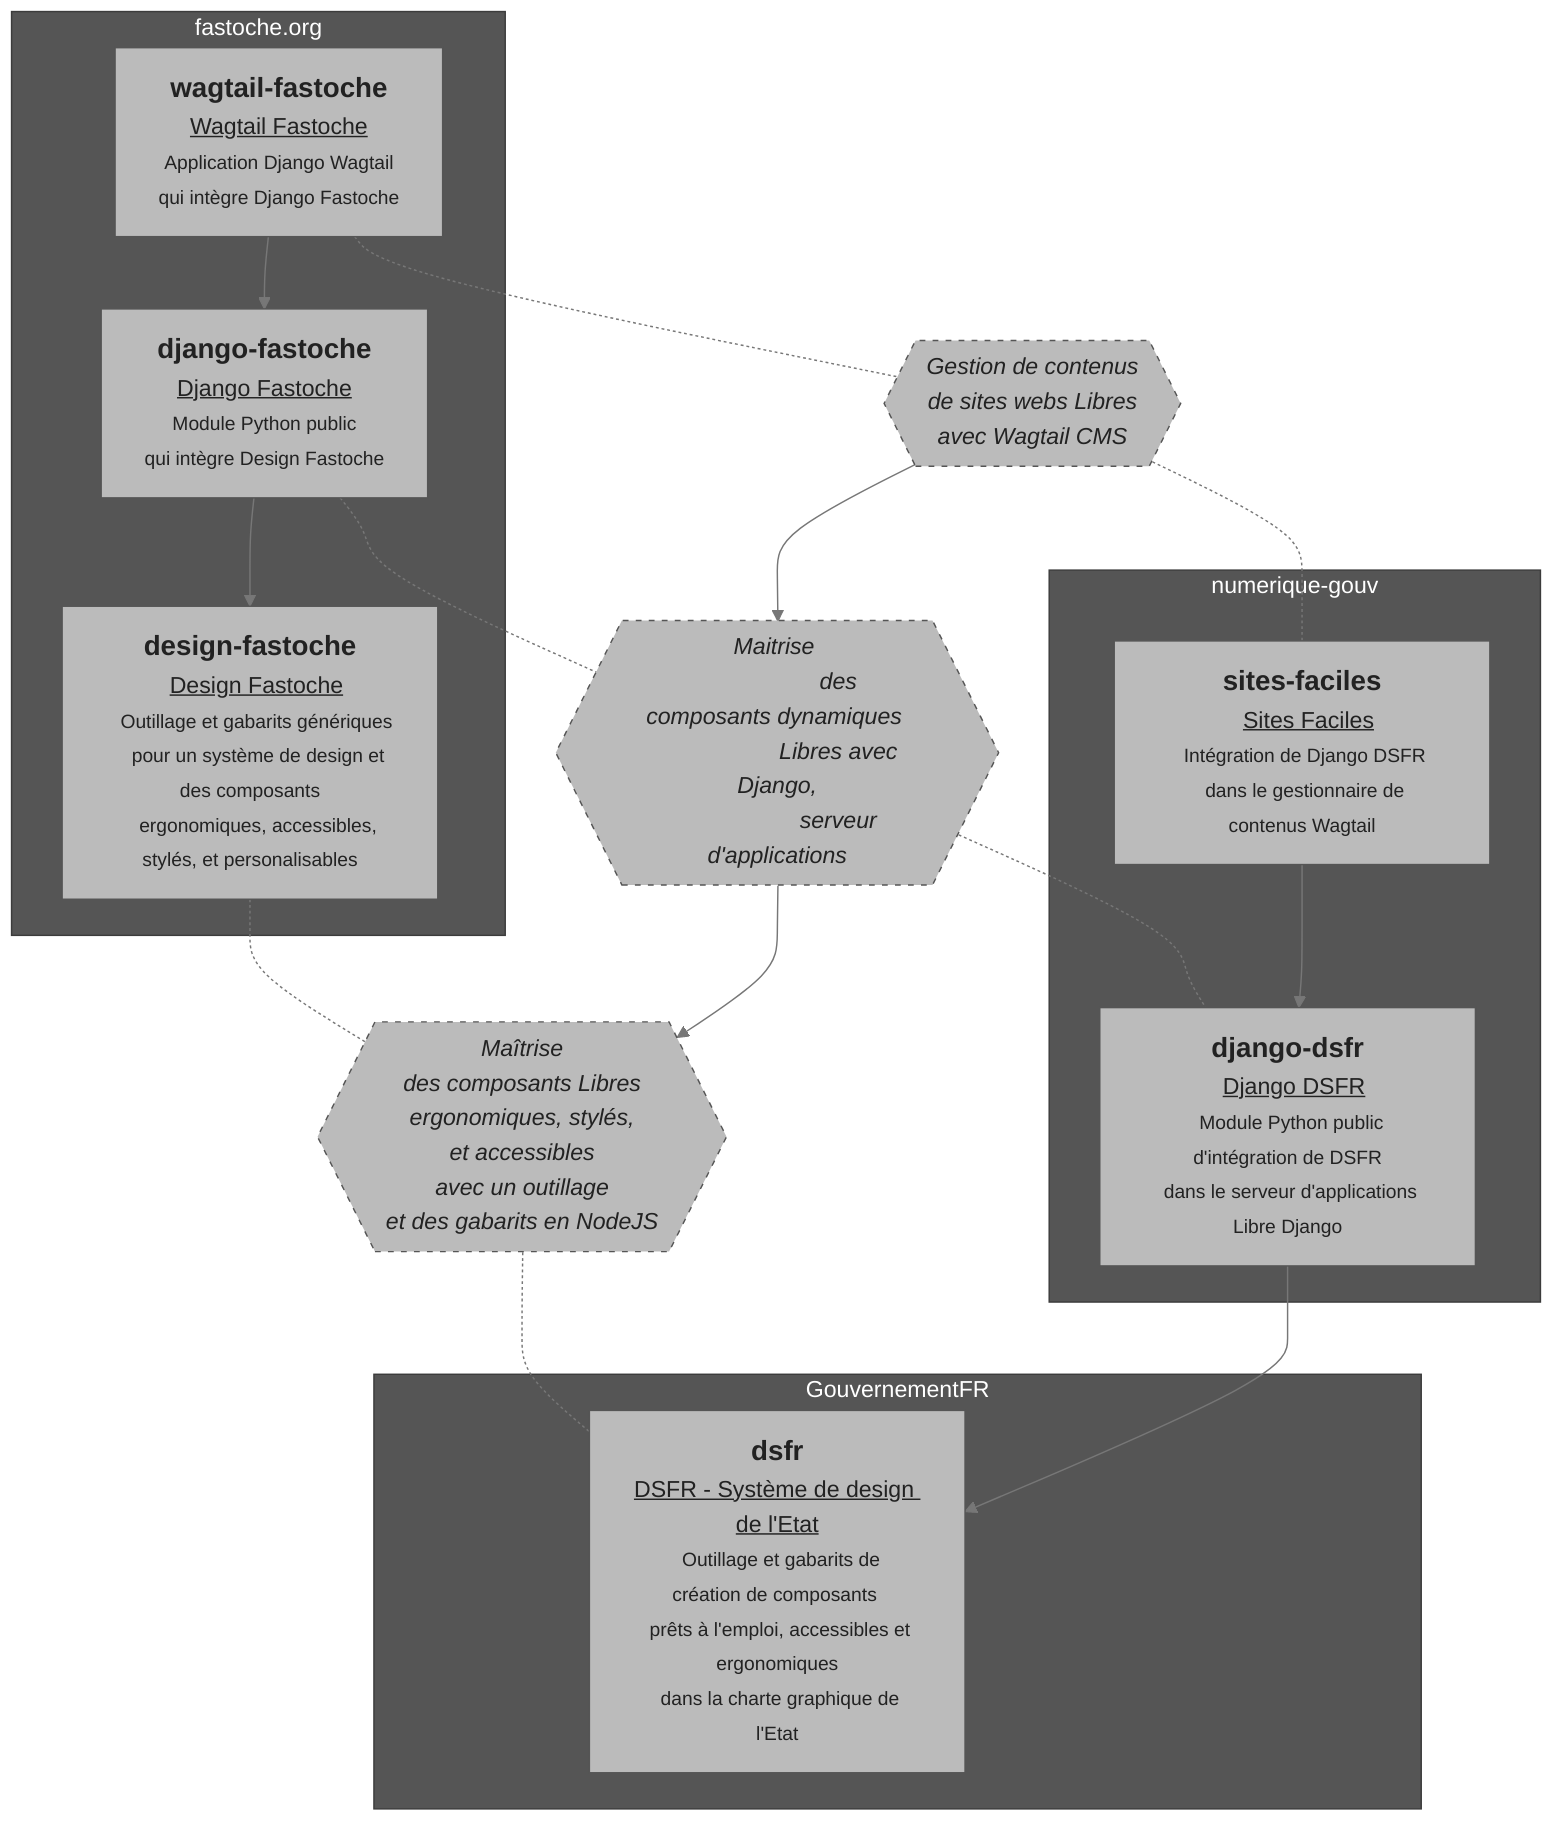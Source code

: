%%{
  init: {
    'theme': 'base',     
    'themeVariables': {
      'primaryColor': '#bbb',
      'primaryTextColor': '#222',
      'primaryBorderColor': '#555',
      'tertiaryTextColor': '#fff',
      'lineColor': '#777',
      'secondaryColor': '#eee',
      'tertiaryColor': '#555'
    }
  }
}%%


flowchart TD


subgraph GouvernementFR
  dsfr["<big><b>dsfr</big></b>
<u>DSFR - Système de design de l'Etat</u>
  <small>Outillage et gabarits de création de composants 
  prêts à l'emploi, accessibles et ergonomiques
  dans la charte graphique de l'Etat</small>"]
%%  en technologie Libre NodeJS 
%%   publié dans github principalement sous licence Libre MIT
%%   avec des mises en garde 
%%   contre l'usurpation de la marque de l'Etat
%%  </small>"]
end
subgraph numerique-gouv

  sites-faciles["<big><b>sites-faciles</big></b>
  <u>Sites Faciles</u><small>
  Intégration de Django DSFR 
  dans le gestionnaire de contenus Wagtail</small>"]
%%  Libre Wagtail publié dans github.com 
%%  sous licence Libre GNU Affero 3</small>"]

  django-dsfr["<big><b>django-dsfr</big></b>
  <u>Django DSFR</u>
  <small>Module Python public d'intégration de DSFR
  dans le serveur d'applications Libre Django</small>"]
%%  publié sur pypi.org sous licence Libre.</small>"]
end
 subgraph fastoche.org 
wagtail-fastoche["<big><b>wagtail-fastoche</big></b>
  <u>Wagtail Fastoche</u>
  <small>Application Django Wagtail 
  qui intègre Django Fastoche </small>"]
%%  dans le serveur Libre 
%%  de gestionnaire de contenu Wagtail 
%%  publié par github.com en Libre."]

  django-fastoche["<big><b>django-fastoche</big></b>
  	<u>Django Fastoche</u>
  	<small>Module Python public  
	qui intègre Design Fastoche </small>"]
%%  	dans le serveur Libre 
%%	d'applications Django
%%	publié par Pypi.org
%%	et par github.com en Libre</small>"]

  design-fastoche["<big><b>design-fastoche</big></b>
  <u>Design Fastoche</u>
  <small>Outillage et gabarits génériques
    pour un système de design et des composants
    ergonomiques, accessibles, stylés, et personalisables</small>"]
%%	en technologie Libre NodeJS 
%%	publié par github.com en Libre</small>"]
 end


%%  subgraph LogicielsLibres
%%      Django
%%      Wagtail
%%      NodeJS
%%  end


%%  django-dsfr <-.- Django 
%%  sites-faciles <-.- Wagtail 
%%  django-fastoche <-.- Django
%%  wagtail-fastoche <-.- Wagtail 
%%  design-fastoche  <-.- NodeJS 
%%  dsfr <-.- NodeJS 


wagtail-fastoche
-->
django-fastoche
-->
design-fastoche



design-fastoche
-.-
uniquement-generique{{"<i>Maîtrise 
  des composants Libres
  ergonomiques, stylés, 
  et accessibles  
  avec un outillage 
  et des gabarits en NodeJS</i>"}}:::dashedOutline
%% (dans NodeJS)</i>"}}:::dashedOutline
-.-
dsfr

django-fastoche
-.-
intro-submodules{{"<i>Maitrise 
                    des composants dynamiques 
                    Libres avec Django,
                    serveur d'applications</i>"}}:::dashedOutline
%%  (dans Django)</i>"}}:::dashedOutline
-.-
django-dsfr 



wagtail-fastoche
-.-
intro-cms{{"<i>Gestion de contenus
  de sites webs Libres
  avec Wagtail CMS</i>"}}:::dashedOutline
%%  (en Wagtail)</i>"}}:::dashedOutline
-.-
sites-faciles



sites-faciles
-->
django-dsfr
-->
dsfr

intro-cms
-->
intro-submodules
-->
uniquement-generique


classDef dashedOutline stroke-dasharray:4 5


%%  Django --> Wagtail

click wagtail-fastoche href "https://github.com/chris2fr/wagtail-fastoche"
click django-fastoche href "https://github.com/chris2fr/django-fastoche"
click design-fastoche href "https://github.com/chris2fr/design-fastoche"
click sites-faciles href "https://github.com/numerique-gouv/sites-faciles"
click django-dsfr href "https://github.com/numerique-gouv/django-dsfr"
click dsfr href "https://github.com/GouvernementFR/dsfr/"